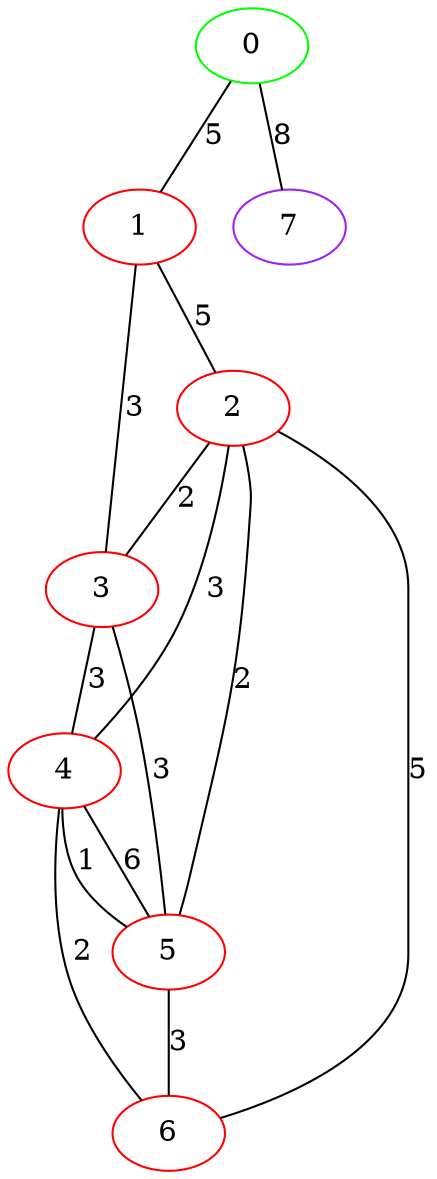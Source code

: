 graph "" {
0 [color=green, weight=2];
1 [color=red, weight=1];
2 [color=red, weight=1];
3 [color=red, weight=1];
4 [color=red, weight=1];
5 [color=red, weight=1];
6 [color=red, weight=1];
7 [color=purple, weight=4];
0 -- 1  [key=0, label=5];
0 -- 7  [key=0, label=8];
1 -- 2  [key=0, label=5];
1 -- 3  [key=0, label=3];
2 -- 3  [key=0, label=2];
2 -- 4  [key=0, label=3];
2 -- 5  [key=0, label=2];
2 -- 6  [key=0, label=5];
3 -- 4  [key=0, label=3];
3 -- 5  [key=0, label=3];
4 -- 5  [key=0, label=1];
4 -- 5  [key=1, label=6];
4 -- 6  [key=0, label=2];
5 -- 6  [key=0, label=3];
}
